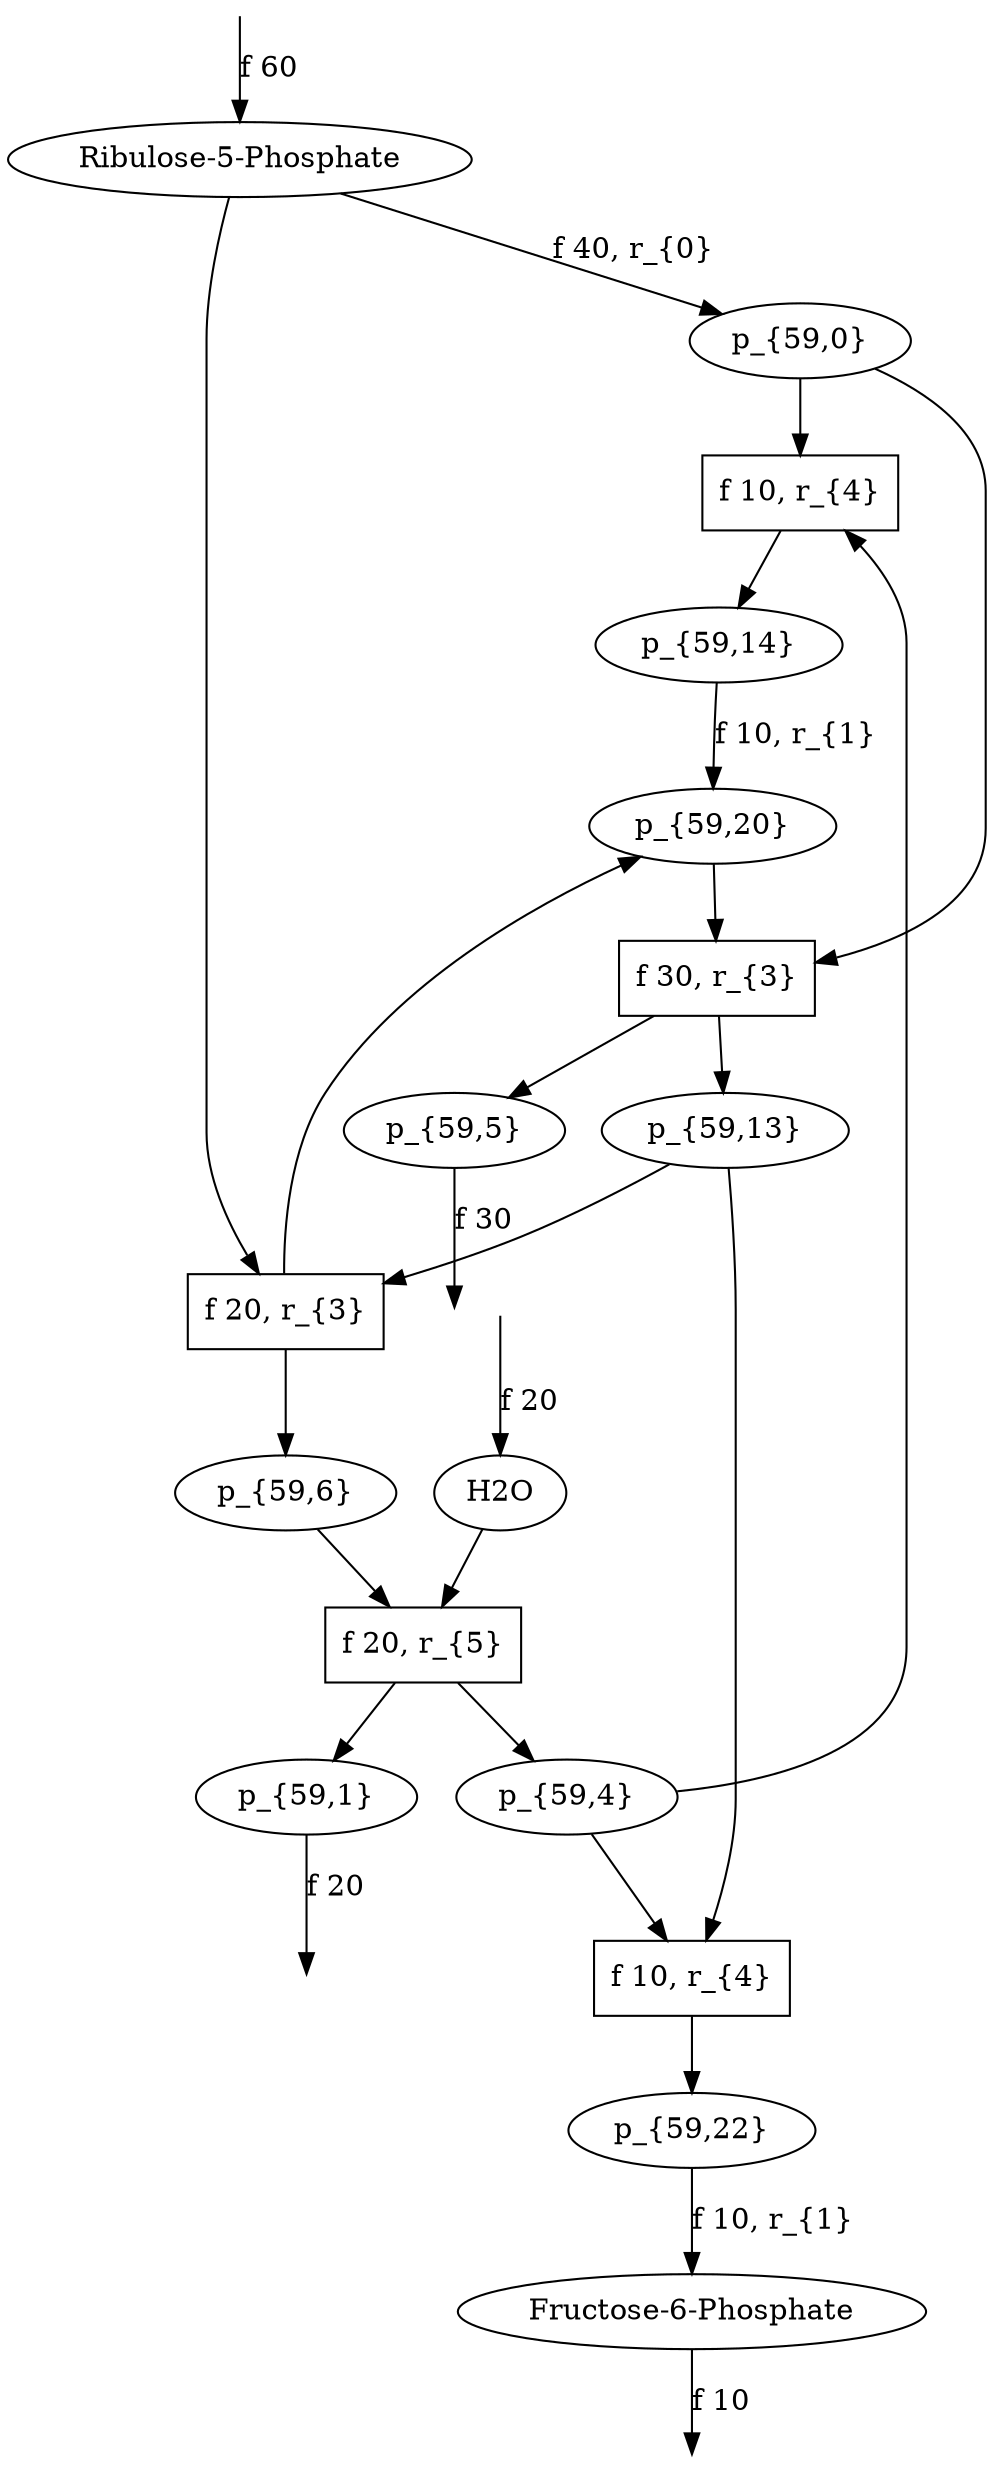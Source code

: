 digraph g {
// id = 0, graphName = Ribulose-5-Phosphate
"0-0" [ shape=ellipse label="Ribulose-5-Phosphate" image="out/004_g_0_11311100.svg" ];
// id = 1, graphName = H2O
"1-0" [ shape=ellipse label="H2O" image="out/052_g_1_11311100.svg" ];
// id = 2, graphName = p_{59,0}
"2-0" [ shape=ellipse label="p_{59,0}" image="out/154_g_6135_11311100.svg" ];
// id = 4, graphName = p_{59,1}
"4-0" [ shape=ellipse label="p_{59,1}" image="out/156_g_6137_11311100.svg" ];
// id = 5, graphName = p_{59,2}
// id = 7, graphName = p_{59,3}
// id = 10, graphName = p_{59,4}
"10-0" [ shape=ellipse label="p_{59,4}" image="out/158_g_6144_11311100.svg" ];
// id = 11, graphName = p_{59,5}
"11-0" [ shape=ellipse label="p_{59,5}" image="out/160_g_6145_11311100.svg" ];
// id = 13, graphName = p_{59,6}
"13-0" [ shape=ellipse label="p_{59,6}" image="out/162_g_6149_11311100.svg" ];
// id = 17, graphName = p_{59,7}
// id = 20, graphName = p_{59,8}
// id = 31, graphName = p_{59,9}
// id = 33, graphName = p_{59,10}
// id = 35, graphName = p_{59,11}
// id = 37, graphName = p_{59,12}
// id = 39, graphName = p_{59,13}
"39-0" [ shape=ellipse label="p_{59,13}" image="out/164_g_6220_11311100.svg" ];
// id = 41, graphName = p_{59,14}
"41-0" [ shape=ellipse label="p_{59,14}" image="out/166_g_6221_11311100.svg" ];
// id = 44, graphName = p_{59,15}
// id = 48, graphName = p_{59,16}
// id = 51, graphName = p_{59,17}
// id = 53, graphName = p_{59,18}
// id = 55, graphName = p_{59,19}
// id = 57, graphName = p_{59,20}
"57-0" [ shape=ellipse label="p_{59,20}" image="out/168_g_6242_11311100.svg" ];
// id = 71, graphName = p_{59,21}
// id = 73, graphName = p_{59,22}
"73-0" [ shape=ellipse label="p_{59,22}" image="out/170_g_6359_11311100.svg" ];
// id = 85, graphName = p_{59,23}
// id = 87, graphName = Fructose-6-Phosphate
"87-0" [ shape=ellipse label="Fructose-6-Phosphate" image="out/014_g_2_11311100.svg" ];
// id = 95, graphName = p_{59,24}
// id = 108, graphName = p_{59,25}
// id = 110, graphName = p_{59,26}
// id = 112, graphName = p_{59,27}
// id = 114, graphName = p_{59,28}
// id = 116, graphName = p_{59,29}
// id = 118, graphName = p_{59,30}
// id = 120, graphName = p_{59,31}
// id = 122, graphName = p_{59,32}
// id = 131, graphName = p_{59,33}
// id = 139, graphName = p_{59,34}
// id = 154, graphName = p_{59,35}
// id = 156, graphName = p_{59,36}
// id = 158, graphName = p_{59,37}
// id = 160, graphName = p_{59,38}
// id = 163, graphName = p_{59,39}
// id = 165, graphName = p_{59,40}
// id = 171, graphName = p_{59,41}
// id = 173, graphName = p_{59,42}
// id = 184, graphName = p_{59,43}
// id = 186, graphName = p_{59,44}
// id = 207, graphName = p_{59,45}
// id = 213, graphName = p_{59,46}
// id = 236, graphName = p_{59,47}
// id = 238, graphName = p_{59,48}
// id = 240, graphName = p_{59,49}
// id = 242, graphName = p_{59,50}
// id = 244, graphName = p_{59,51}
// id = 246, graphName = p_{59,52}
// id = 248, graphName = p_{59,53}
// id = 250, graphName = p_{59,54}
// id = 252, graphName = p_{59,55}
// id = 42{ 'p_{59,0}' 'p_{59,4}' }, 'Aldolase', { 'p_{59,14}' }
"42-0" [ shape=box label="f 10, r_{4}" ];
// id = 47{ 'H2O' 'p_{59,6}' }, 'Phophohydrolase', { 'p_{59,1}' 'p_{59,4}' }
"47-0" [ shape=box label="f 20, r_{5}" ];
// id = 70{ 'Ribulose-5-Phosphate' 'p_{59,13}' }, 'Transaldolase', { 'p_{59,6}' 'p_{59,20}' }
"70-0" [ shape=box label="f 20, r_{3}" ];
// id = 74{ 'p_{59,4}' 'p_{59,13}' }, 'Aldolase', { 'p_{59,22}' }
"74-0" [ shape=box label="f 10, r_{4}" ];
// id = 105{ 'p_{59,0}' 'p_{59,20}' }, 'Transaldolase', { 'p_{59,5}' 'p_{59,13}' }
"105-0" [ shape=box label="f 30, r_{3}" ];
// id = 3{ 'Ribulose-5-Phosphate' }, 'Aldose-Ketose <-', { 'p_{59,0}' }
"0-0" -> "2-0" [ label="f 40, r_{0}" ];
// id = 6{ 'Ribulose-5-Phosphate' 'H2O' }, 'Phophohydrolase', { 'p_{59,1}' 'p_{59,2}' }
// id = 8{ 'p_{59,2}' }, 'Aldose-Ketose <-', { 'p_{59,3}' }
// id = 9{ 'p_{59,0}' }, 'Aldose-Ketose ->', { 'Ribulose-5-Phosphate' }
// id = 12{ 'p_{59,0}' 'p_{59,2}' }, 'Transaldolase', { 'p_{59,4}' 'p_{59,5}' }
// id = 14{ 'Ribulose-5-Phosphate' 'p_{59,0}' }, 'Transaldolase', { 'p_{59,5}' 'p_{59,6}' }
// id = 15{ 'H2O' 'p_{59,0}' }, 'Phophohydrolase', { 'p_{59,1}' 'p_{59,3}' }
// id = 16{ 'p_{59,4}' }, 'Aldose-Ketose <-', { 'p_{59,4}' }
// id = 18{ 'p_{59,5}' }, 'Aldose-Ketose <-', { 'p_{59,7}' }
// id = 19{ 'p_{59,3}' }, 'Aldose-Ketose ->', { 'p_{59,2}' }
// id = 21{ 'p_{59,3}' 'p_{59,5}' }, 'Transaldolase', { 'p_{59,0}' 'p_{59,8}' }
// id = 22{ 'p_{59,2}' 'p_{59,3}' }, 'Transaldolase', { 'p_{59,4}' 'p_{59,8}' }
// id = 23{ 'Ribulose-5-Phosphate' 'p_{59,3}' }, 'Transaldolase', { 'p_{59,6}' 'p_{59,8}' }
// id = 24{ 'p_{59,4}' 'p_{59,5}' }, 'Transaldolase', { 'p_{59,0}' 'p_{59,2}' }
// id = 25{ 'p_{59,2}' 'p_{59,4}' }, 'Transaldolase', { 'p_{59,2}' 'p_{59,4}' }
// id = 26{ 'Ribulose-5-Phosphate' 'p_{59,4}' }, 'Transaldolase', { 'p_{59,2}' 'p_{59,6}' }
// id = 27{ 'p_{59,5}' 'p_{59,6}' }, 'Transaldolase', { 'Ribulose-5-Phosphate' 'p_{59,0}' }
// id = 28{ 'p_{59,0}' 'p_{59,5}' }, 'Transaldolase', { 'p_{59,0}' 'p_{59,5}' }
// id = 29{ 'p_{59,2}' 'p_{59,6}' }, 'Transaldolase', { 'Ribulose-5-Phosphate' 'p_{59,4}' }
// id = 30{ 'Ribulose-5-Phosphate' 'p_{59,6}' }, 'Transaldolase', { 'Ribulose-5-Phosphate' 'p_{59,6}' }
// id = 32{ 'p_{59,3}' 'p_{59,4}' }, 'Aldolase', { 'p_{59,9}' }
// id = 34{ 'p_{59,4}' 'p_{59,4}' }, 'Aldolase', { 'p_{59,10}' }
// id = 36{ 'p_{59,2}' 'p_{59,4}' }, 'Aldolase', { 'p_{59,11}' }
// id = 38{ 'Ribulose-5-Phosphate' 'p_{59,4}' }, 'Aldolase', { 'p_{59,12}' }
// id = 40{ 'p_{59,4}' 'p_{59,6}' }, 'Aldolase', { 'p_{59,13}' }
// id = 42{ 'p_{59,0}' 'p_{59,4}' }, 'Aldolase', { 'p_{59,14}' }
"2-0" -> "42-0" [ ];
"10-0" -> "42-0" [ ];
"42-0" -> "41-0" [ ];
// id = 43{ 'p_{59,2}' 'p_{59,6}' }, 'Aldolase', { 'p_{59,12}' }
// id = 45{ 'Ribulose-5-Phosphate' 'p_{59,6}' }, 'Aldolase', { 'p_{59,15}' }
// id = 46{ 'H2O' 'p_{59,5}' }, 'Phophohydrolase', { 'p_{59,1}' 'p_{59,8}' }
// id = 47{ 'H2O' 'p_{59,6}' }, 'Phophohydrolase', { 'p_{59,1}' 'p_{59,4}' }
"1-0" -> "47-0" [ ];
"13-0" -> "47-0" [ ];
"47-0" -> "4-0" [ ];
"47-0" -> "10-0" [ ];
// id = 49{ 'p_{59,8}' }, 'Aldose-Ketose <-', { 'p_{59,16}' }
// id = 50{ 'p_{59,7}' }, 'Aldose-Ketose ->', { 'p_{59,5}' }
// id = 52{ 'p_{59,9}' }, 'Aldose-Ketose ->', { 'p_{59,17}' }
// id = 54{ 'p_{59,10}' }, 'Aldose-Ketose ->', { 'p_{59,18}' }
// id = 56{ 'p_{59,13}' }, 'Aldose-Ketose ->', { 'p_{59,19}' }
// id = 58{ 'p_{59,14}' }, 'Aldose-Ketose ->', { 'p_{59,20}' }
"41-0" -> "57-0" [ label="f 10, r_{1}" ];
// id = 59{ 'p_{59,8}' 'p_{59,10}' }, 'Transaldolase', { 'p_{59,3}' 'p_{59,17}' }
// id = 60{ 'p_{59,8}' 'p_{59,13}' }, 'Transaldolase', { 'p_{59,3}' 'p_{59,20}' }
// id = 61{ 'p_{59,0}' 'p_{59,8}' }, 'Transaldolase', { 'p_{59,3}' 'p_{59,5}' }
// id = 62{ 'p_{59,3}' 'p_{59,8}' }, 'Transaldolase', { 'p_{59,3}' 'p_{59,8}' }
// id = 63{ 'p_{59,4}' 'p_{59,8}' }, 'Transaldolase', { 'p_{59,2}' 'p_{59,3}' }
// id = 64{ 'p_{59,6}' 'p_{59,8}' }, 'Transaldolase', { 'Ribulose-5-Phosphate' 'p_{59,3}' }
// id = 65{ 'p_{59,2}' 'p_{59,10}' }, 'Transaldolase', { 'p_{59,4}' 'p_{59,17}' }
// id = 66{ 'p_{59,5}' 'p_{59,10}' }, 'Transaldolase', { 'p_{59,0}' 'p_{59,17}' }
// id = 67{ 'Ribulose-5-Phosphate' 'p_{59,10}' }, 'Transaldolase', { 'p_{59,6}' 'p_{59,17}' }
// id = 68{ 'p_{59,2}' 'p_{59,13}' }, 'Transaldolase', { 'p_{59,4}' 'p_{59,20}' }
// id = 69{ 'p_{59,5}' 'p_{59,13}' }, 'Transaldolase', { 'p_{59,0}' 'p_{59,20}' }
// id = 70{ 'Ribulose-5-Phosphate' 'p_{59,13}' }, 'Transaldolase', { 'p_{59,6}' 'p_{59,20}' }
"0-0" -> "70-0" [ ];
"39-0" -> "70-0" [ ];
"70-0" -> "13-0" [ ];
"70-0" -> "57-0" [ ];
// id = 72{ 'p_{59,4}' 'p_{59,10}' }, 'Aldolase', { 'p_{59,21}' }
// id = 74{ 'p_{59,4}' 'p_{59,13}' }, 'Aldolase', { 'p_{59,22}' }
"10-0" -> "74-0" [ ];
"39-0" -> "74-0" [ ];
"74-0" -> "73-0" [ ];
// id = 75{ 'H2O' 'p_{59,7}' }, 'Phophohydrolase', { 'p_{59,1}' 'p_{59,16}' }
// id = 76{ 'H2O' 'p_{59,12}' }, 'Phophohydrolase', { 'p_{59,1}' 'p_{59,11}' }
// id = 77{ 'H2O' 'p_{59,13}' }, 'Phophohydrolase', { 'p_{59,1}' 'p_{59,10}' }
// id = 78{ 'H2O' 'p_{59,14}' }, 'Phophohydrolase', { 'p_{59,1}' 'p_{59,9}' }
// id = 79{ 'H2O' 'p_{59,15}' }, 'Phophohydrolase', { 'p_{59,1}' 'p_{59,12}' }
// id = 80{ 'p_{59,17}' }, 'Aldose-Ketose <-', { 'p_{59,9}' }
// id = 81{ 'p_{59,18}' }, 'Aldose-Ketose <-', { 'p_{59,10}' }
// id = 82{ 'p_{59,19}' }, 'Aldose-Ketose <-', { 'p_{59,13}' }
// id = 83{ 'p_{59,20}' }, 'Aldose-Ketose <-', { 'p_{59,14}' }
// id = 84{ 'p_{59,16}' }, 'Aldose-Ketose ->', { 'p_{59,8}' }
// id = 86{ 'p_{59,21}' }, 'Aldose-Ketose ->', { 'p_{59,23}' }
// id = 88{ 'p_{59,22}' }, 'Aldose-Ketose ->', { 'Fructose-6-Phosphate' }
"73-0" -> "87-0" [ label="f 10, r_{1}" ];
// id = 89{ 'p_{59,6}' 'p_{59,17}' }, 'Transaldolase', { 'Ribulose-5-Phosphate' 'p_{59,10}' }
// id = 90{ 'p_{59,10}' 'p_{59,17}' }, 'Transaldolase', { 'p_{59,10}' 'p_{59,17}' }
// id = 91{ 'p_{59,13}' 'p_{59,17}' }, 'Transaldolase', { 'p_{59,10}' 'p_{59,20}' }
// id = 92{ 'p_{59,0}' 'p_{59,17}' }, 'Transaldolase', { 'p_{59,5}' 'p_{59,10}' }
// id = 93{ 'p_{59,3}' 'p_{59,17}' }, 'Transaldolase', { 'p_{59,8}' 'p_{59,10}' }
// id = 94{ 'p_{59,4}' 'p_{59,17}' }, 'Transaldolase', { 'p_{59,2}' 'p_{59,10}' }
// id = 96{ 'p_{59,6}' 'p_{59,18}' }, 'Transaldolase', { 'Ribulose-5-Phosphate' 'p_{59,24}' }
// id = 97{ 'p_{59,10}' 'p_{59,18}' }, 'Transaldolase', { 'p_{59,17}' 'p_{59,24}' }
// id = 98{ 'p_{59,13}' 'p_{59,18}' }, 'Transaldolase', { 'p_{59,20}' 'p_{59,24}' }
// id = 99{ 'p_{59,0}' 'p_{59,18}' }, 'Transaldolase', { 'p_{59,5}' 'p_{59,24}' }
// id = 100{ 'p_{59,3}' 'p_{59,18}' }, 'Transaldolase', { 'p_{59,8}' 'p_{59,24}' }
// id = 101{ 'p_{59,4}' 'p_{59,18}' }, 'Transaldolase', { 'p_{59,2}' 'p_{59,24}' }
// id = 102{ 'p_{59,6}' 'p_{59,20}' }, 'Transaldolase', { 'Ribulose-5-Phosphate' 'p_{59,13}' }
// id = 103{ 'p_{59,10}' 'p_{59,20}' }, 'Transaldolase', { 'p_{59,13}' 'p_{59,17}' }
// id = 104{ 'p_{59,13}' 'p_{59,20}' }, 'Transaldolase', { 'p_{59,13}' 'p_{59,20}' }
// id = 105{ 'p_{59,0}' 'p_{59,20}' }, 'Transaldolase', { 'p_{59,5}' 'p_{59,13}' }
"2-0" -> "105-0" [ ];
"57-0" -> "105-0" [ ];
"105-0" -> "11-0" [ ];
"105-0" -> "39-0" [ ];
// id = 106{ 'p_{59,3}' 'p_{59,20}' }, 'Transaldolase', { 'p_{59,8}' 'p_{59,13}' }
// id = 107{ 'p_{59,4}' 'p_{59,20}' }, 'Transaldolase', { 'p_{59,2}' 'p_{59,13}' }
// id = 109{ 'p_{59,6}' 'p_{59,18}' }, 'Aldolase', { 'p_{59,25}' }
// id = 111{ 'p_{59,10}' 'p_{59,18}' }, 'Aldolase', { 'p_{59,26}' }
// id = 113{ 'p_{59,13}' 'p_{59,18}' }, 'Aldolase', { 'p_{59,27}' }
// id = 115{ 'p_{59,4}' 'p_{59,18}' }, 'Aldolase', { 'p_{59,28}' }
// id = 117{ 'p_{59,6}' 'p_{59,19}' }, 'Aldolase', { 'p_{59,29}' }
// id = 119{ 'p_{59,10}' 'p_{59,19}' }, 'Aldolase', { 'p_{59,30}' }
// id = 121{ 'p_{59,13}' 'p_{59,19}' }, 'Aldolase', { 'p_{59,31}' }
// id = 123{ 'p_{59,4}' 'p_{59,19}' }, 'Aldolase', { 'p_{59,32}' }
// id = 124{ 'p_{59,4}' 'p_{59,21}' }, 'Aldolase', { 'p_{59,16}' }
// id = 125{ 'p_{59,4}' 'p_{59,22}' }, 'Aldolase', { 'p_{59,7}' }
// id = 126{ 'H2O' 'p_{59,19}' }, 'Phophohydrolase', { 'p_{59,1}' 'p_{59,18}' }
// id = 127{ 'H2O' 'p_{59,20}' }, 'Phophohydrolase', { 'p_{59,1}' 'p_{59,17}' }
// id = 128{ 'H2O' 'p_{59,22}' }, 'Phophohydrolase', { 'p_{59,1}' 'p_{59,21}' }
// id = 129{ 'p_{59,23}' }, 'Aldose-Ketose <-', { 'p_{59,21}' }
// id = 130{ 'Fructose-6-Phosphate' }, 'Aldose-Ketose <-', { 'p_{59,22}' }
// id = 132{ 'p_{59,23}' 'p_{59,24}' }, 'Transaldolase', { 'p_{59,18}' 'p_{59,33}' }
// id = 133{ 'p_{59,10}' 'p_{59,23}' }, 'Transaldolase', { 'p_{59,17}' 'p_{59,33}' }
// id = 134{ 'p_{59,13}' 'p_{59,23}' }, 'Transaldolase', { 'p_{59,20}' 'p_{59,33}' }
// id = 135{ 'p_{59,0}' 'p_{59,23}' }, 'Transaldolase', { 'p_{59,5}' 'p_{59,33}' }
// id = 136{ 'p_{59,3}' 'p_{59,23}' }, 'Transaldolase', { 'p_{59,8}' 'p_{59,33}' }
// id = 137{ 'p_{59,4}' 'p_{59,23}' }, 'Transaldolase', { 'p_{59,2}' 'p_{59,33}' }
// id = 138{ 'p_{59,6}' 'p_{59,23}' }, 'Transaldolase', { 'Ribulose-5-Phosphate' 'p_{59,33}' }
// id = 140{ 'Fructose-6-Phosphate' 'p_{59,24}' }, 'Transaldolase', { 'p_{59,18}' 'p_{59,34}' }
// id = 141{ 'p_{59,17}' 'p_{59,24}' }, 'Transaldolase', { 'p_{59,10}' 'p_{59,18}' }
// id = 142{ 'p_{59,18}' 'p_{59,24}' }, 'Transaldolase', { 'p_{59,18}' 'p_{59,24}' }
// id = 143{ 'p_{59,20}' 'p_{59,24}' }, 'Transaldolase', { 'p_{59,13}' 'p_{59,18}' }
// id = 144{ 'p_{59,2}' 'p_{59,24}' }, 'Transaldolase', { 'p_{59,4}' 'p_{59,18}' }
// id = 145{ 'p_{59,5}' 'p_{59,24}' }, 'Transaldolase', { 'p_{59,0}' 'p_{59,18}' }
// id = 146{ 'p_{59,8}' 'p_{59,24}' }, 'Transaldolase', { 'p_{59,3}' 'p_{59,18}' }
// id = 147{ 'Ribulose-5-Phosphate' 'p_{59,24}' }, 'Transaldolase', { 'p_{59,6}' 'p_{59,18}' }
// id = 148{ 'Fructose-6-Phosphate' 'p_{59,10}' }, 'Transaldolase', { 'p_{59,17}' 'p_{59,34}' }
// id = 149{ 'Fructose-6-Phosphate' 'p_{59,13}' }, 'Transaldolase', { 'p_{59,20}' 'p_{59,34}' }
// id = 150{ 'Fructose-6-Phosphate' 'p_{59,0}' }, 'Transaldolase', { 'p_{59,5}' 'p_{59,34}' }
// id = 151{ 'Fructose-6-Phosphate' 'p_{59,3}' }, 'Transaldolase', { 'p_{59,8}' 'p_{59,34}' }
// id = 152{ 'Fructose-6-Phosphate' 'p_{59,4}' }, 'Transaldolase', { 'p_{59,2}' 'p_{59,34}' }
// id = 153{ 'Fructose-6-Phosphate' 'p_{59,6}' }, 'Transaldolase', { 'Ribulose-5-Phosphate' 'p_{59,34}' }
// id = 155{ 'p_{59,23}' 'p_{59,24}' }, 'Aldolase', { 'p_{59,35}' }
// id = 157{ 'p_{59,4}' 'p_{59,23}' }, 'Aldolase', { 'p_{59,36}' }
// id = 159{ 'p_{59,6}' 'p_{59,23}' }, 'Aldolase', { 'p_{59,37}' }
// id = 161{ 'Fructose-6-Phosphate' 'p_{59,24}' }, 'Aldolase', { 'p_{59,38}' }
// id = 162{ 'p_{59,17}' 'p_{59,24}' }, 'Aldolase', { 'p_{59,26}' }
// id = 164{ 'p_{59,18}' 'p_{59,24}' }, 'Aldolase', { 'p_{59,39}' }
// id = 166{ 'p_{59,19}' 'p_{59,24}' }, 'Aldolase', { 'p_{59,40}' }
// id = 167{ 'p_{59,20}' 'p_{59,24}' }, 'Aldolase', { 'p_{59,27}' }
// id = 168{ 'p_{59,2}' 'p_{59,24}' }, 'Aldolase', { 'p_{59,28}' }
// id = 169{ 'p_{59,4}' 'p_{59,24}' }, 'Aldolase', { 'p_{59,33}' }
// id = 170{ 'Ribulose-5-Phosphate' 'p_{59,24}' }, 'Aldolase', { 'p_{59,25}' }
// id = 172{ 'Fructose-6-Phosphate' 'p_{59,4}' }, 'Aldolase', { 'p_{59,41}' }
// id = 174{ 'Fructose-6-Phosphate' 'p_{59,6}' }, 'Aldolase', { 'p_{59,42}' }
// id = 175{ 'H2O' 'p_{59,25}' }, 'Phophohydrolase', { 'p_{59,1}' 'p_{59,28}' }
// id = 176{ 'H2O' 'p_{59,27}' }, 'Phophohydrolase', { 'p_{59,1}' 'p_{59,26}' }
// id = 177{ 'H2O' 'p_{59,29}' }, 'Phophohydrolase', { 'p_{59,1}' 'p_{59,32}' }
// id = 178{ 'H2O' 'p_{59,29}' }, 'Phophohydrolase', { 'p_{59,1}' 'p_{59,25}' }
// id = 179{ 'H2O' 'p_{59,30}' }, 'Phophohydrolase', { 'p_{59,1}' 'p_{59,26}' }
// id = 180{ 'H2O' 'p_{59,31}' }, 'Phophohydrolase', { 'p_{59,1}' 'p_{59,30}' }
// id = 181{ 'H2O' 'p_{59,31}' }, 'Phophohydrolase', { 'p_{59,1}' 'p_{59,27}' }
// id = 182{ 'H2O' 'p_{59,32}' }, 'Phophohydrolase', { 'p_{59,1}' 'p_{59,28}' }
// id = 183{ 'H2O' 'Fructose-6-Phosphate' }, 'Phophohydrolase', { 'p_{59,1}' 'p_{59,23}' }
// id = 185{ 'p_{59,33}' }, 'Aldose-Ketose ->', { 'p_{59,43}' }
// id = 187{ 'p_{59,34}' }, 'Aldose-Ketose ->', { 'p_{59,44}' }
// id = 188{ 'p_{59,17}' 'p_{59,33}' }, 'Transaldolase', { 'p_{59,10}' 'p_{59,23}' }
// id = 189{ 'p_{59,18}' 'p_{59,33}' }, 'Transaldolase', { 'p_{59,23}' 'p_{59,24}' }
// id = 190{ 'p_{59,20}' 'p_{59,33}' }, 'Transaldolase', { 'p_{59,13}' 'p_{59,23}' }
// id = 191{ 'p_{59,23}' 'p_{59,33}' }, 'Transaldolase', { 'p_{59,23}' 'p_{59,33}' }
// id = 192{ 'p_{59,2}' 'p_{59,33}' }, 'Transaldolase', { 'p_{59,4}' 'p_{59,23}' }
// id = 193{ 'p_{59,5}' 'p_{59,33}' }, 'Transaldolase', { 'p_{59,0}' 'p_{59,23}' }
// id = 194{ 'p_{59,8}' 'p_{59,33}' }, 'Transaldolase', { 'p_{59,3}' 'p_{59,23}' }
// id = 195{ 'Fructose-6-Phosphate' 'p_{59,33}' }, 'Transaldolase', { 'p_{59,23}' 'p_{59,34}' }
// id = 196{ 'Ribulose-5-Phosphate' 'p_{59,33}' }, 'Transaldolase', { 'p_{59,6}' 'p_{59,23}' }
// id = 197{ 'p_{59,17}' 'p_{59,34}' }, 'Transaldolase', { 'Fructose-6-Phosphate' 'p_{59,10}' }
// id = 198{ 'p_{59,18}' 'p_{59,34}' }, 'Transaldolase', { 'Fructose-6-Phosphate' 'p_{59,24}' }
// id = 199{ 'p_{59,20}' 'p_{59,34}' }, 'Transaldolase', { 'Fructose-6-Phosphate' 'p_{59,13}' }
// id = 200{ 'p_{59,23}' 'p_{59,34}' }, 'Transaldolase', { 'Fructose-6-Phosphate' 'p_{59,33}' }
// id = 201{ 'p_{59,2}' 'p_{59,34}' }, 'Transaldolase', { 'Fructose-6-Phosphate' 'p_{59,4}' }
// id = 202{ 'p_{59,5}' 'p_{59,34}' }, 'Transaldolase', { 'Fructose-6-Phosphate' 'p_{59,0}' }
// id = 203{ 'p_{59,8}' 'p_{59,34}' }, 'Transaldolase', { 'Fructose-6-Phosphate' 'p_{59,3}' }
// id = 204{ 'Fructose-6-Phosphate' 'p_{59,34}' }, 'Transaldolase', { 'Fructose-6-Phosphate' 'p_{59,34}' }
// id = 205{ 'Ribulose-5-Phosphate' 'p_{59,34}' }, 'Transaldolase', { 'Fructose-6-Phosphate' 'p_{59,6}' }
// id = 206{ 'p_{59,18}' 'p_{59,33}' }, 'Aldolase', { 'p_{59,35}' }
// id = 208{ 'p_{59,19}' 'p_{59,33}' }, 'Aldolase', { 'p_{59,45}' }
// id = 209{ 'p_{59,2}' 'p_{59,33}' }, 'Aldolase', { 'p_{59,36}' }
// id = 210{ 'p_{59,4}' 'p_{59,33}' }, 'Aldolase', { 'p_{59,3}' }
// id = 211{ 'Ribulose-5-Phosphate' 'p_{59,33}' }, 'Aldolase', { 'p_{59,37}' }
// id = 212{ 'p_{59,18}' 'p_{59,34}' }, 'Aldolase', { 'p_{59,38}' }
// id = 214{ 'p_{59,19}' 'p_{59,34}' }, 'Aldolase', { 'p_{59,46}' }
// id = 215{ 'p_{59,2}' 'p_{59,34}' }, 'Aldolase', { 'p_{59,41}' }
// id = 216{ 'p_{59,4}' 'p_{59,34}' }, 'Aldolase', { 'p_{59,0}' }
// id = 217{ 'Ribulose-5-Phosphate' 'p_{59,34}' }, 'Aldolase', { 'p_{59,42}' }
// id = 218{ 'H2O' 'p_{59,34}' }, 'Phophohydrolase', { 'p_{59,1}' 'p_{59,33}' }
// id = 219{ 'H2O' 'p_{59,37}' }, 'Phophohydrolase', { 'p_{59,1}' 'p_{59,36}' }
// id = 220{ 'H2O' 'p_{59,38}' }, 'Phophohydrolase', { 'p_{59,1}' 'p_{59,35}' }
// id = 221{ 'H2O' 'p_{59,40}' }, 'Phophohydrolase', { 'p_{59,1}' 'p_{59,39}' }
// id = 222{ 'H2O' 'p_{59,41}' }, 'Phophohydrolase', { 'p_{59,1}' 'p_{59,36}' }
// id = 223{ 'H2O' 'p_{59,42}' }, 'Phophohydrolase', { 'p_{59,1}' 'p_{59,41}' }
// id = 224{ 'H2O' 'p_{59,42}' }, 'Phophohydrolase', { 'p_{59,1}' 'p_{59,37}' }
// id = 225{ 'p_{59,43}' }, 'Aldose-Ketose <-', { 'p_{59,33}' }
// id = 226{ 'p_{59,44}' }, 'Aldose-Ketose <-', { 'p_{59,34}' }
// id = 227{ 'p_{59,3}' 'p_{59,43}' }, 'Aldolase', { 'p_{59,8}' }
// id = 228{ 'p_{59,4}' 'p_{59,43}' }, 'Aldolase', { 'p_{59,2}' }
// id = 229{ 'p_{59,6}' 'p_{59,43}' }, 'Aldolase', { 'Ribulose-5-Phosphate' }
// id = 230{ 'p_{59,10}' 'p_{59,43}' }, 'Aldolase', { 'p_{59,17}' }
// id = 231{ 'p_{59,13}' 'p_{59,43}' }, 'Aldolase', { 'p_{59,20}' }
// id = 232{ 'p_{59,24}' 'p_{59,43}' }, 'Aldolase', { 'p_{59,18}' }
// id = 233{ 'p_{59,33}' 'p_{59,43}' }, 'Aldolase', { 'p_{59,23}' }
// id = 234{ 'p_{59,34}' 'p_{59,43}' }, 'Aldolase', { 'Fructose-6-Phosphate' }
// id = 235{ 'p_{59,0}' 'p_{59,43}' }, 'Aldolase', { 'p_{59,5}' }
// id = 237{ 'p_{59,3}' 'p_{59,44}' }, 'Aldolase', { 'p_{59,47}' }
// id = 239{ 'p_{59,4}' 'p_{59,44}' }, 'Aldolase', { 'p_{59,48}' }
// id = 241{ 'p_{59,6}' 'p_{59,44}' }, 'Aldolase', { 'p_{59,49}' }
// id = 243{ 'p_{59,10}' 'p_{59,44}' }, 'Aldolase', { 'p_{59,50}' }
// id = 245{ 'p_{59,13}' 'p_{59,44}' }, 'Aldolase', { 'p_{59,51}' }
// id = 247{ 'p_{59,24}' 'p_{59,44}' }, 'Aldolase', { 'p_{59,52}' }
// id = 249{ 'p_{59,33}' 'p_{59,44}' }, 'Aldolase', { 'p_{59,53}' }
// id = 251{ 'p_{59,34}' 'p_{59,44}' }, 'Aldolase', { 'p_{59,54}' }
// id = 253{ 'p_{59,0}' 'p_{59,44}' }, 'Aldolase', { 'p_{59,55}' }
// id = 254{ 'H2O' 'p_{59,44}' }, 'Phophohydrolase', { 'p_{59,1}' 'p_{59,43}' }
// id = 255{ 'H2O' 'p_{59,45}' }, 'Phophohydrolase', { 'p_{59,1}' 'p_{59,35}' }
// id = 256{ 'H2O' 'p_{59,46}' }, 'Phophohydrolase', { 'p_{59,1}' 'p_{59,38}' }
// id = 257{ 'H2O' 'p_{59,46}' }, 'Phophohydrolase', { 'p_{59,1}' 'p_{59,45}' }
// id = 258{ 'H2O' 'p_{59,47}' }, 'Phophohydrolase', { 'p_{59,1}' 'p_{59,8}' }
// id = 259{ 'H2O' 'p_{59,48}' }, 'Phophohydrolase', { 'p_{59,1}' 'p_{59,2}' }
// id = 260{ 'H2O' 'p_{59,49}' }, 'Phophohydrolase', { 'p_{59,1}' 'p_{59,48}' }
// id = 261{ 'H2O' 'p_{59,49}' }, 'Phophohydrolase', { 'Ribulose-5-Phosphate' 'p_{59,1}' }
// id = 262{ 'H2O' 'p_{59,50}' }, 'Phophohydrolase', { 'p_{59,1}' 'p_{59,17}' }
// id = 263{ 'H2O' 'p_{59,51}' }, 'Phophohydrolase', { 'p_{59,1}' 'p_{59,50}' }
// id = 264{ 'H2O' 'p_{59,51}' }, 'Phophohydrolase', { 'p_{59,1}' 'p_{59,20}' }
// id = 265{ 'H2O' 'p_{59,52}' }, 'Phophohydrolase', { 'p_{59,1}' 'p_{59,18}' }
// id = 266{ 'H2O' 'p_{59,53}' }, 'Phophohydrolase', { 'p_{59,1}' 'p_{59,23}' }
// id = 267{ 'H2O' 'p_{59,54}' }, 'Phophohydrolase', { 'p_{59,1}' 'p_{59,53}' }
// id = 268{ 'H2O' 'p_{59,54}' }, 'Phophohydrolase', { 'Fructose-6-Phosphate' 'p_{59,1}' }
// id = 269{ 'H2O' 'p_{59,55}' }, 'Phophohydrolase', { 'p_{59,1}' 'p_{59,47}' }
// id = 270{ 'H2O' 'p_{59,55}' }, 'Phophohydrolase', { 'p_{59,1}' 'p_{59,5}' }
// inFlow/outFlow, id = 0-0, graphName = Ribulose-5-Phosphate, inFlow = 60, outFlow = 0
"0-0-IOFlow" [ shape=point style=invis label="" ];
"0-0-IOFlow" -> "0-0" [ label="f 60" ];
// inFlow/outFlow, id = 1-0, graphName = H2O, inFlow = 20, outFlow = 0
"1-0-IOFlow" [ shape=point style=invis label="" ];
"1-0-IOFlow" -> "1-0" [ label="f 20" ];
// inFlow/outFlow, id = 4-0, graphName = p_{59,1}, inFlow = 0, outFlow = 20
"4-0-IOFlow" [ shape=point style=invis label="" ];
"4-0" -> "4-0-IOFlow" [ label="f 20" ];
// inFlow/outFlow, id = 11-0, graphName = p_{59,5}, inFlow = 0, outFlow = 30
"11-0-IOFlow" [ shape=point style=invis label="" ];
"11-0" -> "11-0-IOFlow" [ label="f 30" ];
// inFlow/outFlow, id = 87-0, graphName = Fructose-6-Phosphate, inFlow = 0, outFlow = 10
"87-0-IOFlow" [ shape=point style=invis label="" ];
"87-0" -> "87-0-IOFlow" [ label="f 10" ];
}
